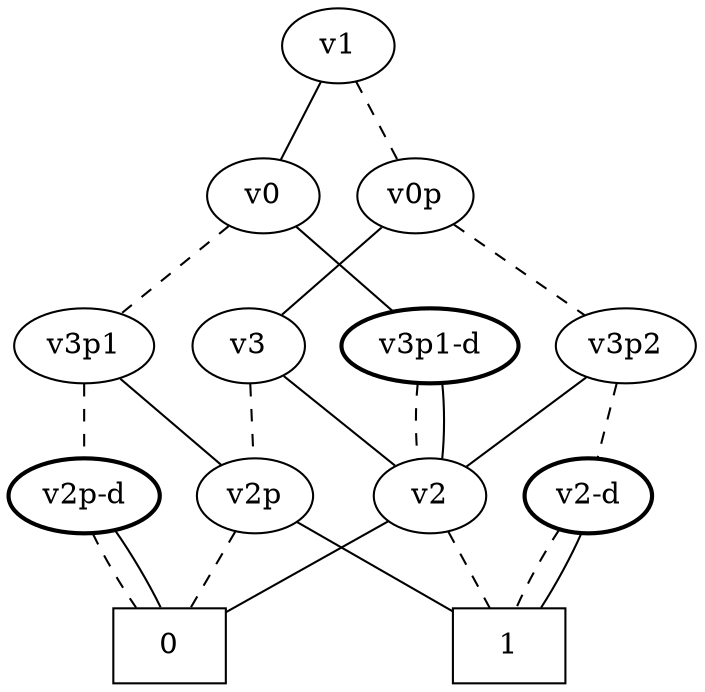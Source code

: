 graph BDD_Tree {
	 node1 [label="v1"];
	 node2 [label="v0"];
	 node1 -- node2 [style=solid];
	 node17 [label="v0p"];
	 node1 -- node17 [style=dashed];
	 node3 [label="v3p1"];
	 node2 -- node3 [style=dashed];
	 node10 [label="v3p1-d",style=bold];
	 node2 -- node10 [style=solid];
	 node4 [label="v2p-d",style=bold];
	 node3 -- node4 [style=dashed];
	 node19 [label="v2p"];
	 node3 -- node19 [style=solid];
	 node27 [label="0",shape=box];
	 node4 -- node27 [style=dashed];
	 node4 -- node27 [style=solid];
	 node27 [label="0",shape=box];
	 node19 -- node27 [style=dashed];
	 node31 [label="1",shape=box];
	 node19 -- node31 [style=solid];
	 node26 [label="v2"];
	 node10 -- node26 [style=dashed];
	 node10 -- node26 [style=solid];
	 node27 [label="0",shape=box];
	 node26 -- node27 [style=solid];
	 node31 [label="1",shape=box];
	 node26 -- node31 [style=dashed];
	 node18 [label="v3"];
	 node17 -- node18 [style=solid];
	 node25 [label="v3p2"];
	 node17 -- node25 [style=dashed];
	 node19 [label="v2p"];
	 node18 -- node19 [style=dashed];
	 node26 [label="v2"];
	 node18 -- node26 [style=solid];
	 node26 [label="v2"];
	 node25 -- node26 [style=solid];
	 node29 [label="v2-d",style=bold];
	 node25 -- node29 [style=dashed];
	 node31 [label="1",shape=box];
	 node29 -- node31 [style=dashed];
	 node29 -- node31 [style=solid];
}
